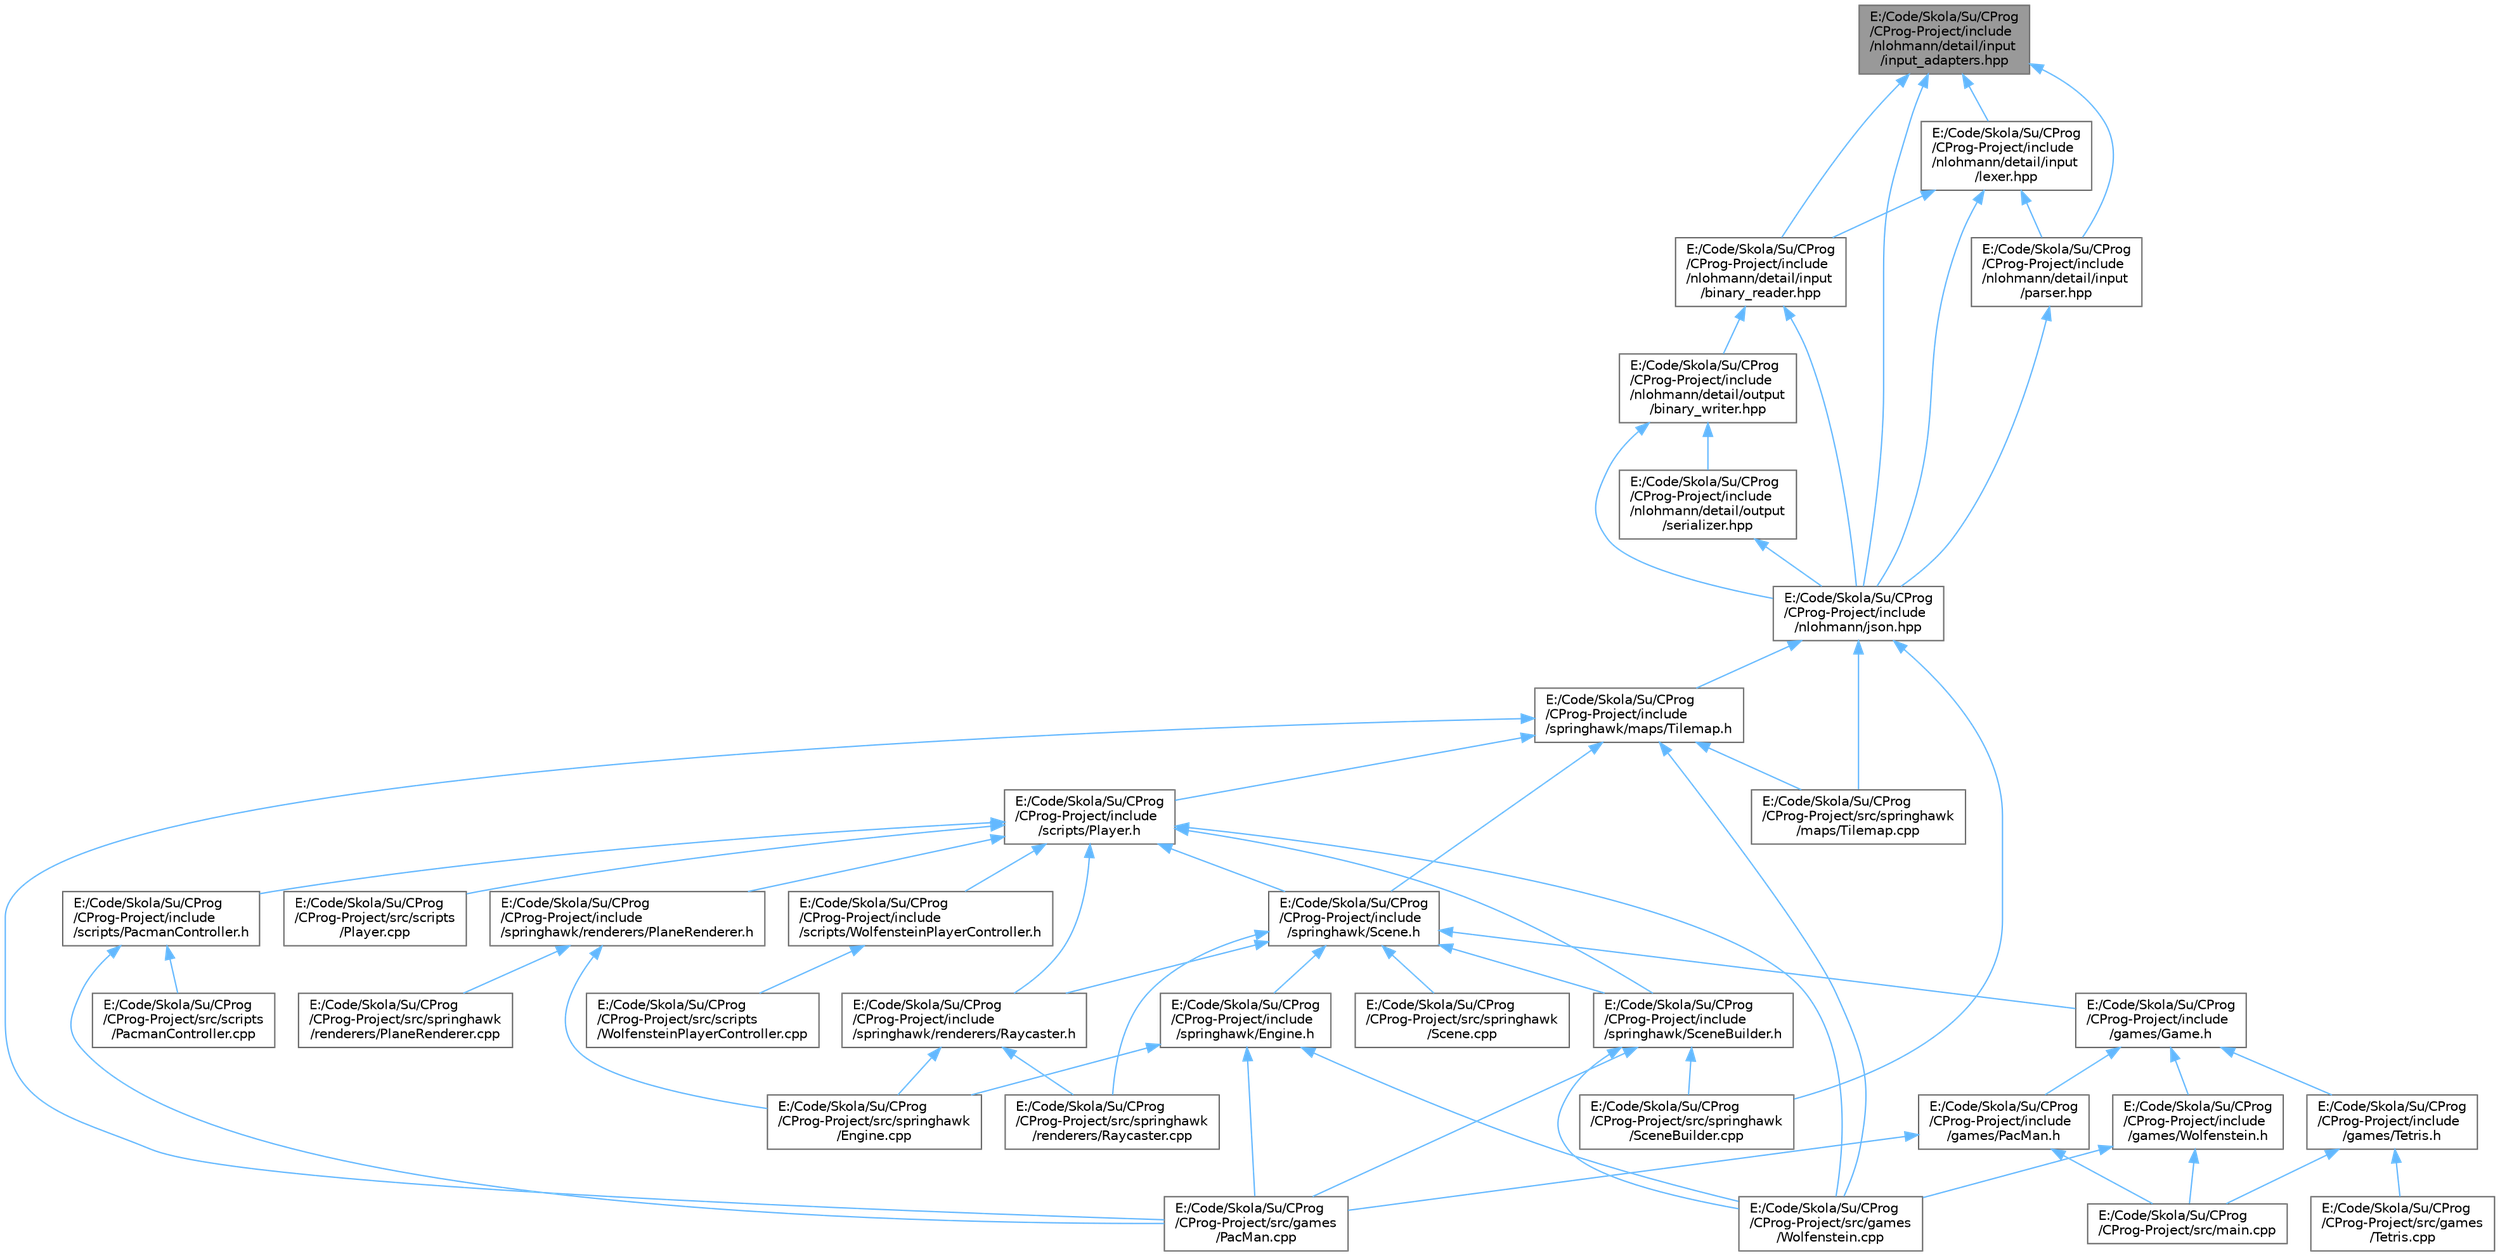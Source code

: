 digraph "E:/Code/Skola/Su/CProg/CProg-Project/include/nlohmann/detail/input/input_adapters.hpp"
{
 // LATEX_PDF_SIZE
  bgcolor="transparent";
  edge [fontname=Helvetica,fontsize=10,labelfontname=Helvetica,labelfontsize=10];
  node [fontname=Helvetica,fontsize=10,shape=box,height=0.2,width=0.4];
  Node1 [id="Node000001",label="E:/Code/Skola/Su/CProg\l/CProg-Project/include\l/nlohmann/detail/input\l/input_adapters.hpp",height=0.2,width=0.4,color="gray40", fillcolor="grey60", style="filled", fontcolor="black",tooltip=" "];
  Node1 -> Node2 [id="edge1_Node000001_Node000002",dir="back",color="steelblue1",style="solid",tooltip=" "];
  Node2 [id="Node000002",label="E:/Code/Skola/Su/CProg\l/CProg-Project/include\l/nlohmann/detail/input\l/binary_reader.hpp",height=0.2,width=0.4,color="grey40", fillcolor="white", style="filled",URL="$binary__reader_8hpp.html",tooltip=" "];
  Node2 -> Node3 [id="edge2_Node000002_Node000003",dir="back",color="steelblue1",style="solid",tooltip=" "];
  Node3 [id="Node000003",label="E:/Code/Skola/Su/CProg\l/CProg-Project/include\l/nlohmann/detail/output\l/binary_writer.hpp",height=0.2,width=0.4,color="grey40", fillcolor="white", style="filled",URL="$binary__writer_8hpp.html",tooltip=" "];
  Node3 -> Node4 [id="edge3_Node000003_Node000004",dir="back",color="steelblue1",style="solid",tooltip=" "];
  Node4 [id="Node000004",label="E:/Code/Skola/Su/CProg\l/CProg-Project/include\l/nlohmann/detail/output\l/serializer.hpp",height=0.2,width=0.4,color="grey40", fillcolor="white", style="filled",URL="$serializer_8hpp.html",tooltip=" "];
  Node4 -> Node5 [id="edge4_Node000004_Node000005",dir="back",color="steelblue1",style="solid",tooltip=" "];
  Node5 [id="Node000005",label="E:/Code/Skola/Su/CProg\l/CProg-Project/include\l/nlohmann/json.hpp",height=0.2,width=0.4,color="grey40", fillcolor="white", style="filled",URL="$json_8hpp.html",tooltip=" "];
  Node5 -> Node6 [id="edge5_Node000005_Node000006",dir="back",color="steelblue1",style="solid",tooltip=" "];
  Node6 [id="Node000006",label="E:/Code/Skola/Su/CProg\l/CProg-Project/include\l/springhawk/maps/Tilemap.h",height=0.2,width=0.4,color="grey40", fillcolor="white", style="filled",URL="$_tilemap_8h.html",tooltip=" "];
  Node6 -> Node7 [id="edge6_Node000006_Node000007",dir="back",color="steelblue1",style="solid",tooltip=" "];
  Node7 [id="Node000007",label="E:/Code/Skola/Su/CProg\l/CProg-Project/include\l/scripts/Player.h",height=0.2,width=0.4,color="grey40", fillcolor="white", style="filled",URL="$_player_8h.html",tooltip=" "];
  Node7 -> Node8 [id="edge7_Node000007_Node000008",dir="back",color="steelblue1",style="solid",tooltip=" "];
  Node8 [id="Node000008",label="E:/Code/Skola/Su/CProg\l/CProg-Project/include\l/scripts/PacmanController.h",height=0.2,width=0.4,color="grey40", fillcolor="white", style="filled",URL="$_pacman_controller_8h.html",tooltip=" "];
  Node8 -> Node9 [id="edge8_Node000008_Node000009",dir="back",color="steelblue1",style="solid",tooltip=" "];
  Node9 [id="Node000009",label="E:/Code/Skola/Su/CProg\l/CProg-Project/src/games\l/PacMan.cpp",height=0.2,width=0.4,color="grey40", fillcolor="white", style="filled",URL="$_pac_man_8cpp.html",tooltip=" "];
  Node8 -> Node10 [id="edge9_Node000008_Node000010",dir="back",color="steelblue1",style="solid",tooltip=" "];
  Node10 [id="Node000010",label="E:/Code/Skola/Su/CProg\l/CProg-Project/src/scripts\l/PacmanController.cpp",height=0.2,width=0.4,color="grey40", fillcolor="white", style="filled",URL="$_pacman_controller_8cpp.html",tooltip=" "];
  Node7 -> Node11 [id="edge10_Node000007_Node000011",dir="back",color="steelblue1",style="solid",tooltip=" "];
  Node11 [id="Node000011",label="E:/Code/Skola/Su/CProg\l/CProg-Project/include\l/scripts/WolfensteinPlayerController.h",height=0.2,width=0.4,color="grey40", fillcolor="white", style="filled",URL="$_wolfenstein_player_controller_8h.html",tooltip=" "];
  Node11 -> Node12 [id="edge11_Node000011_Node000012",dir="back",color="steelblue1",style="solid",tooltip=" "];
  Node12 [id="Node000012",label="E:/Code/Skola/Su/CProg\l/CProg-Project/src/scripts\l/WolfensteinPlayerController.cpp",height=0.2,width=0.4,color="grey40", fillcolor="white", style="filled",URL="$_wolfenstein_player_controller_8cpp.html",tooltip=" "];
  Node7 -> Node13 [id="edge12_Node000007_Node000013",dir="back",color="steelblue1",style="solid",tooltip=" "];
  Node13 [id="Node000013",label="E:/Code/Skola/Su/CProg\l/CProg-Project/include\l/springhawk/Scene.h",height=0.2,width=0.4,color="grey40", fillcolor="white", style="filled",URL="$_scene_8h.html",tooltip=" "];
  Node13 -> Node14 [id="edge13_Node000013_Node000014",dir="back",color="steelblue1",style="solid",tooltip=" "];
  Node14 [id="Node000014",label="E:/Code/Skola/Su/CProg\l/CProg-Project/include\l/games/Game.h",height=0.2,width=0.4,color="grey40", fillcolor="white", style="filled",URL="$_game_8h.html",tooltip=" "];
  Node14 -> Node15 [id="edge14_Node000014_Node000015",dir="back",color="steelblue1",style="solid",tooltip=" "];
  Node15 [id="Node000015",label="E:/Code/Skola/Su/CProg\l/CProg-Project/include\l/games/PacMan.h",height=0.2,width=0.4,color="grey40", fillcolor="white", style="filled",URL="$_pac_man_8h.html",tooltip=" "];
  Node15 -> Node9 [id="edge15_Node000015_Node000009",dir="back",color="steelblue1",style="solid",tooltip=" "];
  Node15 -> Node16 [id="edge16_Node000015_Node000016",dir="back",color="steelblue1",style="solid",tooltip=" "];
  Node16 [id="Node000016",label="E:/Code/Skola/Su/CProg\l/CProg-Project/src/main.cpp",height=0.2,width=0.4,color="grey40", fillcolor="white", style="filled",URL="$main_8cpp.html",tooltip=" "];
  Node14 -> Node17 [id="edge17_Node000014_Node000017",dir="back",color="steelblue1",style="solid",tooltip=" "];
  Node17 [id="Node000017",label="E:/Code/Skola/Su/CProg\l/CProg-Project/include\l/games/Tetris.h",height=0.2,width=0.4,color="grey40", fillcolor="white", style="filled",URL="$_tetris_8h.html",tooltip=" "];
  Node17 -> Node18 [id="edge18_Node000017_Node000018",dir="back",color="steelblue1",style="solid",tooltip=" "];
  Node18 [id="Node000018",label="E:/Code/Skola/Su/CProg\l/CProg-Project/src/games\l/Tetris.cpp",height=0.2,width=0.4,color="grey40", fillcolor="white", style="filled",URL="$_tetris_8cpp.html",tooltip=" "];
  Node17 -> Node16 [id="edge19_Node000017_Node000016",dir="back",color="steelblue1",style="solid",tooltip=" "];
  Node14 -> Node19 [id="edge20_Node000014_Node000019",dir="back",color="steelblue1",style="solid",tooltip=" "];
  Node19 [id="Node000019",label="E:/Code/Skola/Su/CProg\l/CProg-Project/include\l/games/Wolfenstein.h",height=0.2,width=0.4,color="grey40", fillcolor="white", style="filled",URL="$_wolfenstein_8h.html",tooltip=" "];
  Node19 -> Node20 [id="edge21_Node000019_Node000020",dir="back",color="steelblue1",style="solid",tooltip=" "];
  Node20 [id="Node000020",label="E:/Code/Skola/Su/CProg\l/CProg-Project/src/games\l/Wolfenstein.cpp",height=0.2,width=0.4,color="grey40", fillcolor="white", style="filled",URL="$_wolfenstein_8cpp.html",tooltip=" "];
  Node19 -> Node16 [id="edge22_Node000019_Node000016",dir="back",color="steelblue1",style="solid",tooltip=" "];
  Node13 -> Node21 [id="edge23_Node000013_Node000021",dir="back",color="steelblue1",style="solid",tooltip=" "];
  Node21 [id="Node000021",label="E:/Code/Skola/Su/CProg\l/CProg-Project/include\l/springhawk/Engine.h",height=0.2,width=0.4,color="grey40", fillcolor="white", style="filled",URL="$_engine_8h.html",tooltip=" "];
  Node21 -> Node9 [id="edge24_Node000021_Node000009",dir="back",color="steelblue1",style="solid",tooltip=" "];
  Node21 -> Node20 [id="edge25_Node000021_Node000020",dir="back",color="steelblue1",style="solid",tooltip=" "];
  Node21 -> Node22 [id="edge26_Node000021_Node000022",dir="back",color="steelblue1",style="solid",tooltip=" "];
  Node22 [id="Node000022",label="E:/Code/Skola/Su/CProg\l/CProg-Project/src/springhawk\l/Engine.cpp",height=0.2,width=0.4,color="grey40", fillcolor="white", style="filled",URL="$_engine_8cpp.html",tooltip=" "];
  Node13 -> Node23 [id="edge27_Node000013_Node000023",dir="back",color="steelblue1",style="solid",tooltip=" "];
  Node23 [id="Node000023",label="E:/Code/Skola/Su/CProg\l/CProg-Project/include\l/springhawk/SceneBuilder.h",height=0.2,width=0.4,color="grey40", fillcolor="white", style="filled",URL="$_scene_builder_8h.html",tooltip=" "];
  Node23 -> Node9 [id="edge28_Node000023_Node000009",dir="back",color="steelblue1",style="solid",tooltip=" "];
  Node23 -> Node20 [id="edge29_Node000023_Node000020",dir="back",color="steelblue1",style="solid",tooltip=" "];
  Node23 -> Node24 [id="edge30_Node000023_Node000024",dir="back",color="steelblue1",style="solid",tooltip=" "];
  Node24 [id="Node000024",label="E:/Code/Skola/Su/CProg\l/CProg-Project/src/springhawk\l/SceneBuilder.cpp",height=0.2,width=0.4,color="grey40", fillcolor="white", style="filled",URL="$_scene_builder_8cpp.html",tooltip=" "];
  Node13 -> Node25 [id="edge31_Node000013_Node000025",dir="back",color="steelblue1",style="solid",tooltip=" "];
  Node25 [id="Node000025",label="E:/Code/Skola/Su/CProg\l/CProg-Project/include\l/springhawk/renderers/Raycaster.h",height=0.2,width=0.4,color="grey40", fillcolor="white", style="filled",URL="$_raycaster_8h.html",tooltip=" "];
  Node25 -> Node22 [id="edge32_Node000025_Node000022",dir="back",color="steelblue1",style="solid",tooltip=" "];
  Node25 -> Node26 [id="edge33_Node000025_Node000026",dir="back",color="steelblue1",style="solid",tooltip=" "];
  Node26 [id="Node000026",label="E:/Code/Skola/Su/CProg\l/CProg-Project/src/springhawk\l/renderers/Raycaster.cpp",height=0.2,width=0.4,color="grey40", fillcolor="white", style="filled",URL="$_raycaster_8cpp.html",tooltip=" "];
  Node13 -> Node27 [id="edge34_Node000013_Node000027",dir="back",color="steelblue1",style="solid",tooltip=" "];
  Node27 [id="Node000027",label="E:/Code/Skola/Su/CProg\l/CProg-Project/src/springhawk\l/Scene.cpp",height=0.2,width=0.4,color="grey40", fillcolor="white", style="filled",URL="$_scene_8cpp.html",tooltip=" "];
  Node13 -> Node26 [id="edge35_Node000013_Node000026",dir="back",color="steelblue1",style="solid",tooltip=" "];
  Node7 -> Node23 [id="edge36_Node000007_Node000023",dir="back",color="steelblue1",style="solid",tooltip=" "];
  Node7 -> Node28 [id="edge37_Node000007_Node000028",dir="back",color="steelblue1",style="solid",tooltip=" "];
  Node28 [id="Node000028",label="E:/Code/Skola/Su/CProg\l/CProg-Project/include\l/springhawk/renderers/PlaneRenderer.h",height=0.2,width=0.4,color="grey40", fillcolor="white", style="filled",URL="$_plane_renderer_8h.html",tooltip=" "];
  Node28 -> Node22 [id="edge38_Node000028_Node000022",dir="back",color="steelblue1",style="solid",tooltip=" "];
  Node28 -> Node29 [id="edge39_Node000028_Node000029",dir="back",color="steelblue1",style="solid",tooltip=" "];
  Node29 [id="Node000029",label="E:/Code/Skola/Su/CProg\l/CProg-Project/src/springhawk\l/renderers/PlaneRenderer.cpp",height=0.2,width=0.4,color="grey40", fillcolor="white", style="filled",URL="$_plane_renderer_8cpp.html",tooltip=" "];
  Node7 -> Node25 [id="edge40_Node000007_Node000025",dir="back",color="steelblue1",style="solid",tooltip=" "];
  Node7 -> Node20 [id="edge41_Node000007_Node000020",dir="back",color="steelblue1",style="solid",tooltip=" "];
  Node7 -> Node30 [id="edge42_Node000007_Node000030",dir="back",color="steelblue1",style="solid",tooltip=" "];
  Node30 [id="Node000030",label="E:/Code/Skola/Su/CProg\l/CProg-Project/src/scripts\l/Player.cpp",height=0.2,width=0.4,color="grey40", fillcolor="white", style="filled",URL="$_player_8cpp.html",tooltip=" "];
  Node6 -> Node13 [id="edge43_Node000006_Node000013",dir="back",color="steelblue1",style="solid",tooltip=" "];
  Node6 -> Node9 [id="edge44_Node000006_Node000009",dir="back",color="steelblue1",style="solid",tooltip=" "];
  Node6 -> Node20 [id="edge45_Node000006_Node000020",dir="back",color="steelblue1",style="solid",tooltip=" "];
  Node6 -> Node31 [id="edge46_Node000006_Node000031",dir="back",color="steelblue1",style="solid",tooltip=" "];
  Node31 [id="Node000031",label="E:/Code/Skola/Su/CProg\l/CProg-Project/src/springhawk\l/maps/Tilemap.cpp",height=0.2,width=0.4,color="grey40", fillcolor="white", style="filled",URL="$_tilemap_8cpp.html",tooltip=" "];
  Node5 -> Node24 [id="edge47_Node000005_Node000024",dir="back",color="steelblue1",style="solid",tooltip=" "];
  Node5 -> Node31 [id="edge48_Node000005_Node000031",dir="back",color="steelblue1",style="solid",tooltip=" "];
  Node3 -> Node5 [id="edge49_Node000003_Node000005",dir="back",color="steelblue1",style="solid",tooltip=" "];
  Node2 -> Node5 [id="edge50_Node000002_Node000005",dir="back",color="steelblue1",style="solid",tooltip=" "];
  Node1 -> Node32 [id="edge51_Node000001_Node000032",dir="back",color="steelblue1",style="solid",tooltip=" "];
  Node32 [id="Node000032",label="E:/Code/Skola/Su/CProg\l/CProg-Project/include\l/nlohmann/detail/input\l/lexer.hpp",height=0.2,width=0.4,color="grey40", fillcolor="white", style="filled",URL="$lexer_8hpp.html",tooltip=" "];
  Node32 -> Node2 [id="edge52_Node000032_Node000002",dir="back",color="steelblue1",style="solid",tooltip=" "];
  Node32 -> Node33 [id="edge53_Node000032_Node000033",dir="back",color="steelblue1",style="solid",tooltip=" "];
  Node33 [id="Node000033",label="E:/Code/Skola/Su/CProg\l/CProg-Project/include\l/nlohmann/detail/input\l/parser.hpp",height=0.2,width=0.4,color="grey40", fillcolor="white", style="filled",URL="$parser_8hpp.html",tooltip=" "];
  Node33 -> Node5 [id="edge54_Node000033_Node000005",dir="back",color="steelblue1",style="solid",tooltip=" "];
  Node32 -> Node5 [id="edge55_Node000032_Node000005",dir="back",color="steelblue1",style="solid",tooltip=" "];
  Node1 -> Node33 [id="edge56_Node000001_Node000033",dir="back",color="steelblue1",style="solid",tooltip=" "];
  Node1 -> Node5 [id="edge57_Node000001_Node000005",dir="back",color="steelblue1",style="solid",tooltip=" "];
}

